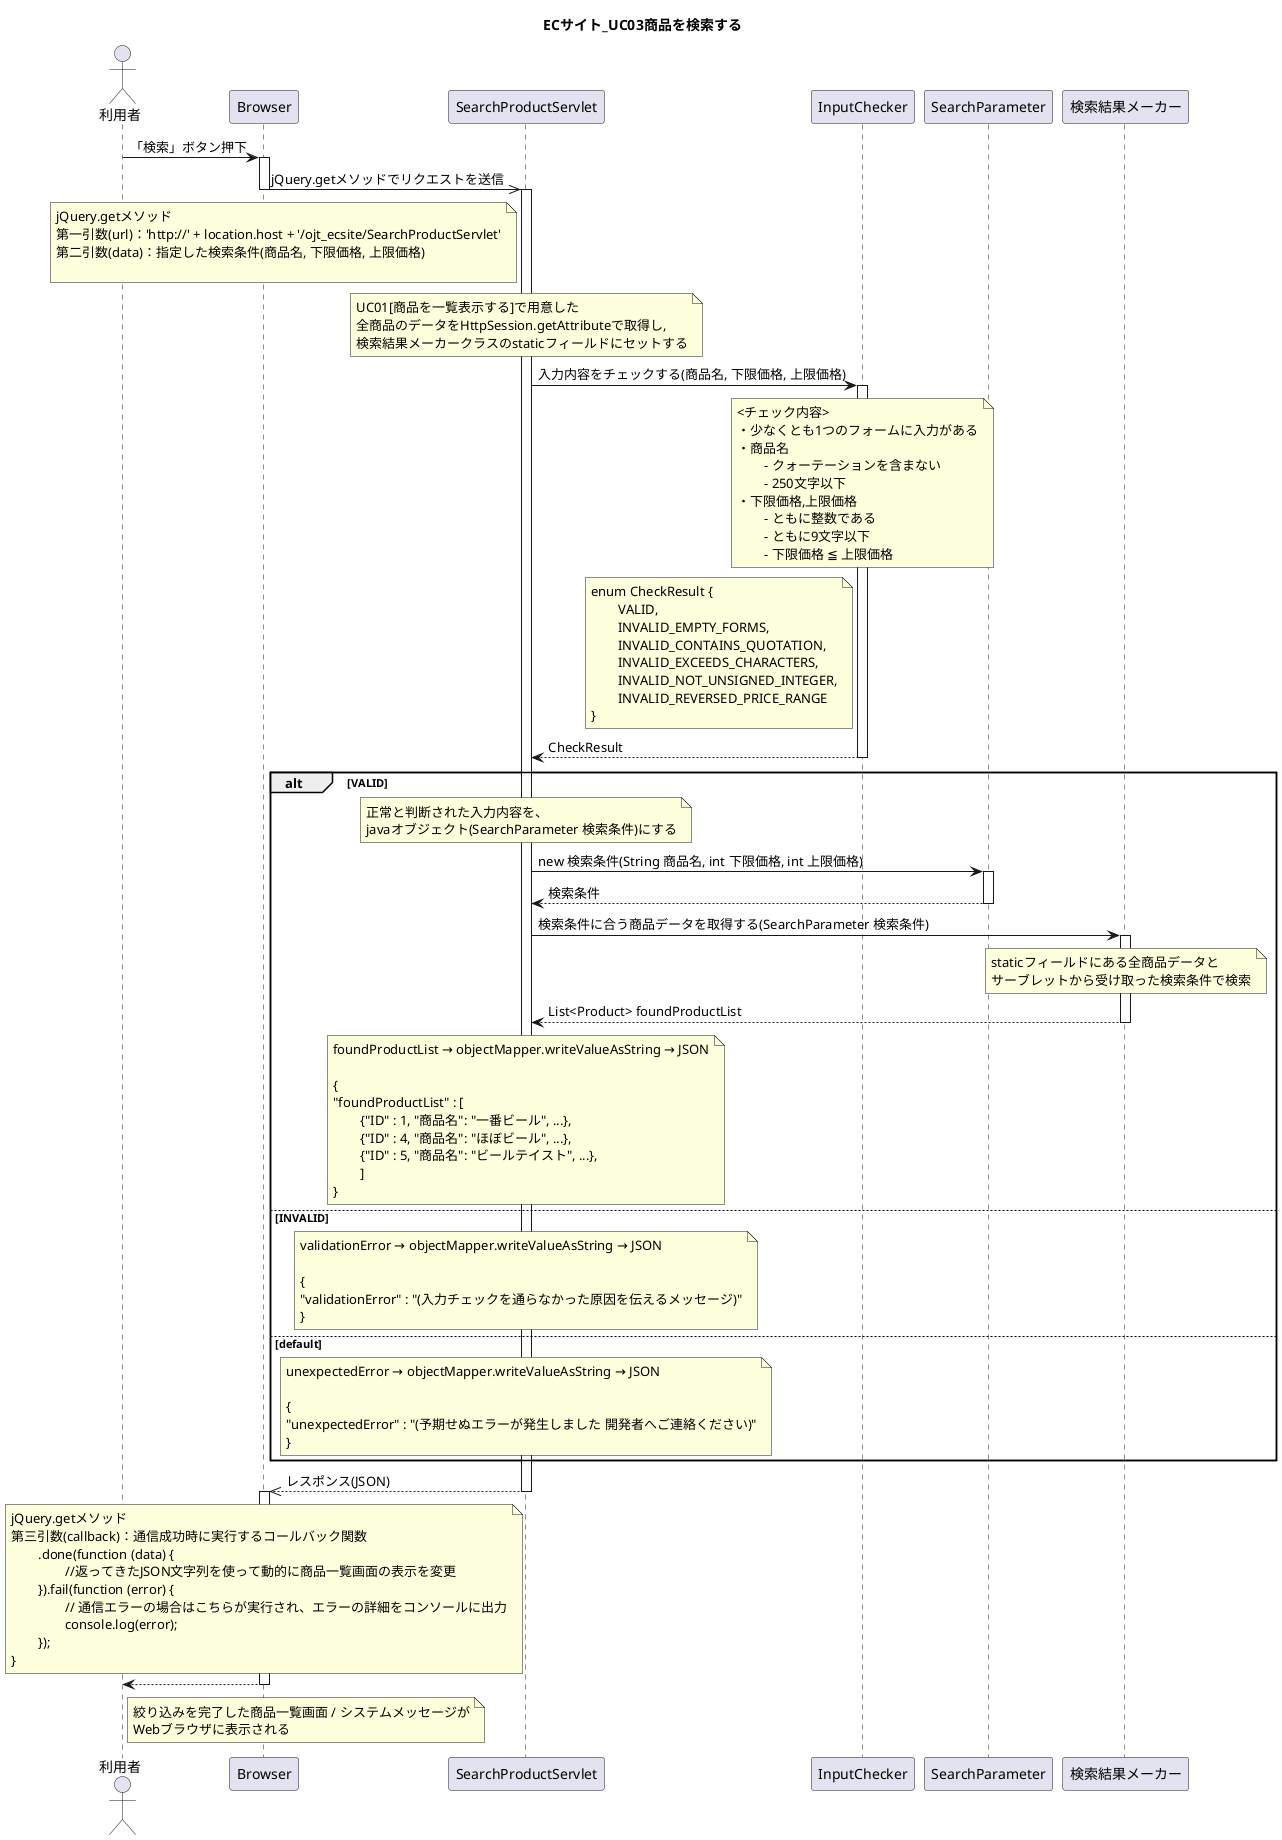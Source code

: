 @startuml
title ECサイト_UC03商品を検索する

actor 利用者

利用者 -> Browser : 「検索」ボタン押下
activate Browser

Browser ->> SearchProductServlet : jQuery.getメソッドでリクエストを送信
deactivate Browser
activate SearchProductServlet

	note left of SearchProductServlet
	jQuery.getメソッド
	第一引数(url)：'http://' + location.host + '/ojt_ecsite/SearchProductServlet'
	第二引数(data)：指定した検索条件(商品名, 下限価格, 上限価格)

	end note

	note over SearchProductServlet
	UC01[商品を一覧表示する]で用意した
	全商品のデータをHttpSession.getAttributeで取得し,
	検索結果メーカークラスのstaticフィールドにセットする
	end note

SearchProductServlet -> InputChecker : 入力内容をチェックする(商品名, 下限価格, 上限価格)
activate InputChecker

	note over InputChecker
	<チェック内容>
	・少なくとも1つのフォームに入力がある
	・商品名
		- クォーテーションを含まない
		- 250文字以下
	・下限価格,上限価格
		- ともに整数である
		- ともに9文字以下
		- 下限価格 ≦ 上限価格
	end note

	note left of InputChecker 
	enum CheckResult {
		VALID,
		INVALID_EMPTY_FORMS,
		INVALID_CONTAINS_QUOTATION,
		INVALID_EXCEEDS_CHARACTERS,
		INVALID_NOT_UNSIGNED_INTEGER,
		INVALID_REVERSED_PRICE_RANGE
	}
	end note

SearchProductServlet <-- InputChecker : CheckResult
deactivate InputChecker


alt VALID
	
	note over SearchProductServlet
	正常と判断された入力内容を、
	javaオブジェクト(SearchParameter 検索条件)にする
	end note

SearchProductServlet -> SearchParameter : new 検索条件(String 商品名, int 下限価格, int 上限価格)
activate SearchParameter
SearchProductServlet <-- SearchParameter : 検索条件
deactivate SearchParameter

SearchProductServlet -> 検索結果メーカー : 検索条件に合う商品データを取得する(SearchParameter 検索条件)
activate 検索結果メーカー

	note over 検索結果メーカー
	staticフィールドにある全商品データと
	サーブレットから受け取った検索条件で検索
	end note

SearchProductServlet <-- 検索結果メーカー : List<Product> foundProductList
deactivate 検索結果メーカー

	note over SearchProductServlet
	foundProductList → objectMapper.writeValueAsString → JSON

	{
	"foundProductList" : [
		{"ID" : 1, "商品名": "一番ビール", ...},
		{"ID" : 4, "商品名": "ほぼビール", ...},
		{"ID" : 5, "商品名": "ビールテイスト", ...},
		]
	}
	end note

else INVALID

	note over SearchProductServlet
	validationError → objectMapper.writeValueAsString → JSON

	{
	"validationError" : "(入力チェックを通らなかった原因を伝えるメッセージ)"
	}
	end note

else default

	note over SearchProductServlet
	unexpectedError → objectMapper.writeValueAsString → JSON

	{
	"unexpectedError" : "(予期せぬエラーが発生しました 開発者へご連絡ください)"
	}
	end note

end

Browser <<-- SearchProductServlet : レスポンス(JSON)
deactivate SearchProductServlet
activate Browser

	note left of SearchProductServlet
	jQuery.getメソッド
	第三引数(callback)：通信成功時に実行するコールバック関数
		.done(function (data) {
			//返ってきたJSON文字列を使って動的に商品一覧画面の表示を変更
		}).fail(function (error) {
			// 通信エラーの場合はこちらが実行され、エラーの詳細をコンソールに出力
			console.log(error);
		});
	}
	end note


利用者 <-- Browser
	note right of 利用者
	絞り込みを完了した商品一覧画面 / システムメッセージが
	Webブラウザに表示される
	end note

deactivate Browser

@enduml
